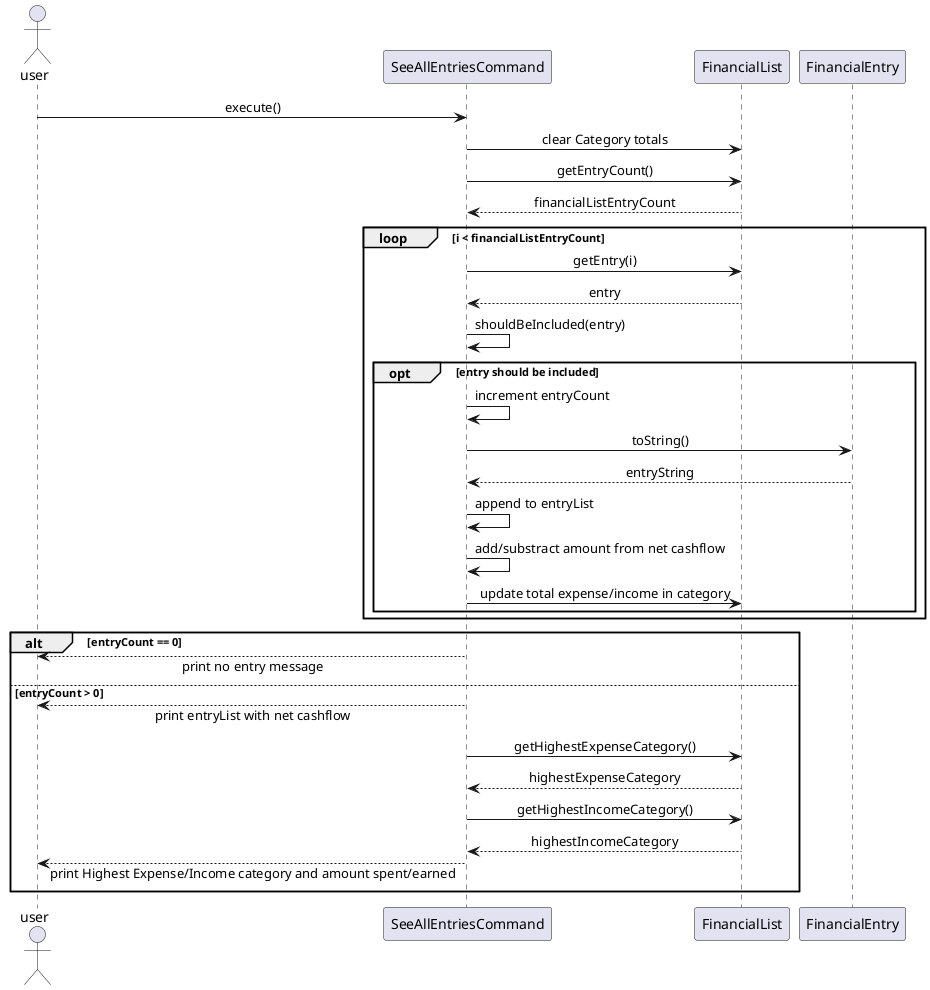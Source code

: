 @startuml
skinparam sequenceMessageAlign center
skinparam responseMessageBelowArrow true

actor user
participant "SeeAllEntriesCommand" as cmd
participant "FinancialList" as list
participant "FinancialEntry" as entry


user -> cmd : execute()
cmd -> list : clear Category totals
cmd -> list : getEntryCount()
return financialListEntryCount

loop i < financialListEntryCount
    cmd -> list : getEntry(i)
    return entry

    cmd -> cmd : shouldBeIncluded(entry)

    opt entry should be included
        cmd -> cmd : increment entryCount
        cmd -> entry : toString()
        return entryString
        cmd -> cmd : append to entryList
        cmd -> cmd : add/substract amount from net cashflow
        cmd -> list : update total expense/income in category
    end
end

alt entryCount == 0
    user <-- cmd : print no entry message
else entryCount > 0
    user <-- cmd: print entryList with net cashflow
    cmd -> list : getHighestExpenseCategory()
    list --> cmd: highestExpenseCategory
    cmd -> list : getHighestIncomeCategory()
    list --> cmd: highestIncomeCategory
    user <-- cmd: print Highest Expense/Income category and amount spent/earned
end

deactivate cmd
@enduml